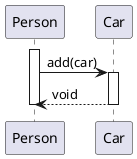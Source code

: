 @startuml
activate Person
Person -> Car : add(car)
activate Car
Car --> Person : void
deactivate Car
deactivate Person
@enduml